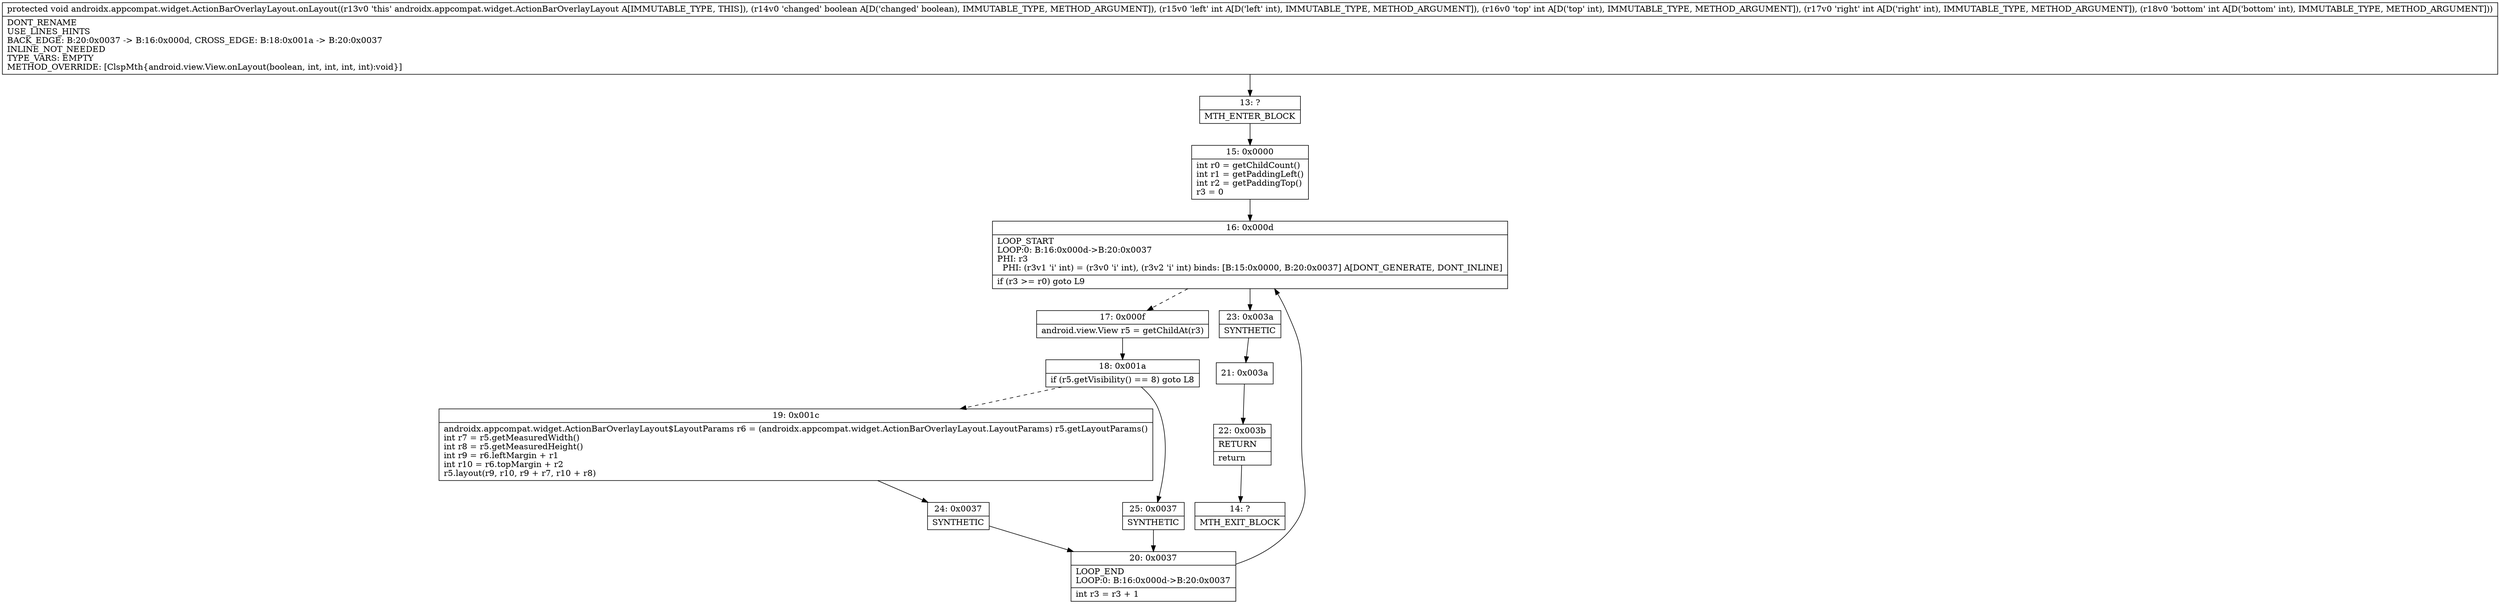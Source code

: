 digraph "CFG forandroidx.appcompat.widget.ActionBarOverlayLayout.onLayout(ZIIII)V" {
Node_13 [shape=record,label="{13\:\ ?|MTH_ENTER_BLOCK\l}"];
Node_15 [shape=record,label="{15\:\ 0x0000|int r0 = getChildCount()\lint r1 = getPaddingLeft()\lint r2 = getPaddingTop()\lr3 = 0\l}"];
Node_16 [shape=record,label="{16\:\ 0x000d|LOOP_START\lLOOP:0: B:16:0x000d\-\>B:20:0x0037\lPHI: r3 \l  PHI: (r3v1 'i' int) = (r3v0 'i' int), (r3v2 'i' int) binds: [B:15:0x0000, B:20:0x0037] A[DONT_GENERATE, DONT_INLINE]\l|if (r3 \>= r0) goto L9\l}"];
Node_17 [shape=record,label="{17\:\ 0x000f|android.view.View r5 = getChildAt(r3)\l}"];
Node_18 [shape=record,label="{18\:\ 0x001a|if (r5.getVisibility() == 8) goto L8\l}"];
Node_19 [shape=record,label="{19\:\ 0x001c|androidx.appcompat.widget.ActionBarOverlayLayout$LayoutParams r6 = (androidx.appcompat.widget.ActionBarOverlayLayout.LayoutParams) r5.getLayoutParams()\lint r7 = r5.getMeasuredWidth()\lint r8 = r5.getMeasuredHeight()\lint r9 = r6.leftMargin + r1\lint r10 = r6.topMargin + r2\lr5.layout(r9, r10, r9 + r7, r10 + r8)\l}"];
Node_24 [shape=record,label="{24\:\ 0x0037|SYNTHETIC\l}"];
Node_20 [shape=record,label="{20\:\ 0x0037|LOOP_END\lLOOP:0: B:16:0x000d\-\>B:20:0x0037\l|int r3 = r3 + 1\l}"];
Node_25 [shape=record,label="{25\:\ 0x0037|SYNTHETIC\l}"];
Node_23 [shape=record,label="{23\:\ 0x003a|SYNTHETIC\l}"];
Node_21 [shape=record,label="{21\:\ 0x003a}"];
Node_22 [shape=record,label="{22\:\ 0x003b|RETURN\l|return\l}"];
Node_14 [shape=record,label="{14\:\ ?|MTH_EXIT_BLOCK\l}"];
MethodNode[shape=record,label="{protected void androidx.appcompat.widget.ActionBarOverlayLayout.onLayout((r13v0 'this' androidx.appcompat.widget.ActionBarOverlayLayout A[IMMUTABLE_TYPE, THIS]), (r14v0 'changed' boolean A[D('changed' boolean), IMMUTABLE_TYPE, METHOD_ARGUMENT]), (r15v0 'left' int A[D('left' int), IMMUTABLE_TYPE, METHOD_ARGUMENT]), (r16v0 'top' int A[D('top' int), IMMUTABLE_TYPE, METHOD_ARGUMENT]), (r17v0 'right' int A[D('right' int), IMMUTABLE_TYPE, METHOD_ARGUMENT]), (r18v0 'bottom' int A[D('bottom' int), IMMUTABLE_TYPE, METHOD_ARGUMENT]))  | DONT_RENAME\lUSE_LINES_HINTS\lBACK_EDGE: B:20:0x0037 \-\> B:16:0x000d, CROSS_EDGE: B:18:0x001a \-\> B:20:0x0037\lINLINE_NOT_NEEDED\lTYPE_VARS: EMPTY\lMETHOD_OVERRIDE: [ClspMth\{android.view.View.onLayout(boolean, int, int, int, int):void\}]\l}"];
MethodNode -> Node_13;Node_13 -> Node_15;
Node_15 -> Node_16;
Node_16 -> Node_17[style=dashed];
Node_16 -> Node_23;
Node_17 -> Node_18;
Node_18 -> Node_19[style=dashed];
Node_18 -> Node_25;
Node_19 -> Node_24;
Node_24 -> Node_20;
Node_20 -> Node_16;
Node_25 -> Node_20;
Node_23 -> Node_21;
Node_21 -> Node_22;
Node_22 -> Node_14;
}

